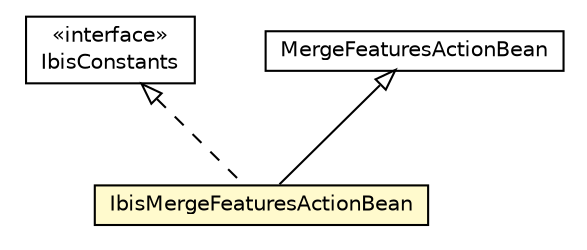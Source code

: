 #!/usr/local/bin/dot
#
# Class diagram 
# Generated by UMLGraph version R5_6-24-gf6e263 (http://www.umlgraph.org/)
#

digraph G {
	edge [fontname="Helvetica",fontsize=10,labelfontname="Helvetica",labelfontsize=10];
	node [fontname="Helvetica",fontsize=10,shape=plaintext];
	nodesep=0.25;
	ranksep=0.5;
	// nl.b3p.viewer.stripes.IbisMergeFeaturesActionBean
	c200 [label=<<table title="nl.b3p.viewer.stripes.IbisMergeFeaturesActionBean" border="0" cellborder="1" cellspacing="0" cellpadding="2" port="p" bgcolor="lemonChiffon" href="./IbisMergeFeaturesActionBean.html">
		<tr><td><table border="0" cellspacing="0" cellpadding="1">
<tr><td align="center" balign="center"> IbisMergeFeaturesActionBean </td></tr>
		</table></td></tr>
		</table>>, URL="./IbisMergeFeaturesActionBean.html", fontname="Helvetica", fontcolor="black", fontsize=10.0];
	// nl.b3p.viewer.ibis.util.IbisConstants
	c206 [label=<<table title="nl.b3p.viewer.ibis.util.IbisConstants" border="0" cellborder="1" cellspacing="0" cellpadding="2" port="p" href="../ibis/util/IbisConstants.html">
		<tr><td><table border="0" cellspacing="0" cellpadding="1">
<tr><td align="center" balign="center"> &#171;interface&#187; </td></tr>
<tr><td align="center" balign="center"> IbisConstants </td></tr>
		</table></td></tr>
		</table>>, URL="../ibis/util/IbisConstants.html", fontname="Helvetica", fontcolor="black", fontsize=10.0];
	//nl.b3p.viewer.stripes.IbisMergeFeaturesActionBean extends nl.b3p.viewer.stripes.MergeFeaturesActionBean
	c208:p -> c200:p [dir=back,arrowtail=empty];
	//nl.b3p.viewer.stripes.IbisMergeFeaturesActionBean implements nl.b3p.viewer.ibis.util.IbisConstants
	c206:p -> c200:p [dir=back,arrowtail=empty,style=dashed];
	// nl.b3p.viewer.stripes.MergeFeaturesActionBean
	c208 [label=<<table title="nl.b3p.viewer.stripes.MergeFeaturesActionBean" border="0" cellborder="1" cellspacing="0" cellpadding="2" port="p">
		<tr><td><table border="0" cellspacing="0" cellpadding="1">
<tr><td align="center" balign="center"> MergeFeaturesActionBean </td></tr>
		</table></td></tr>
		</table>>, URL="null", fontname="Helvetica", fontcolor="black", fontsize=10.0];
}

